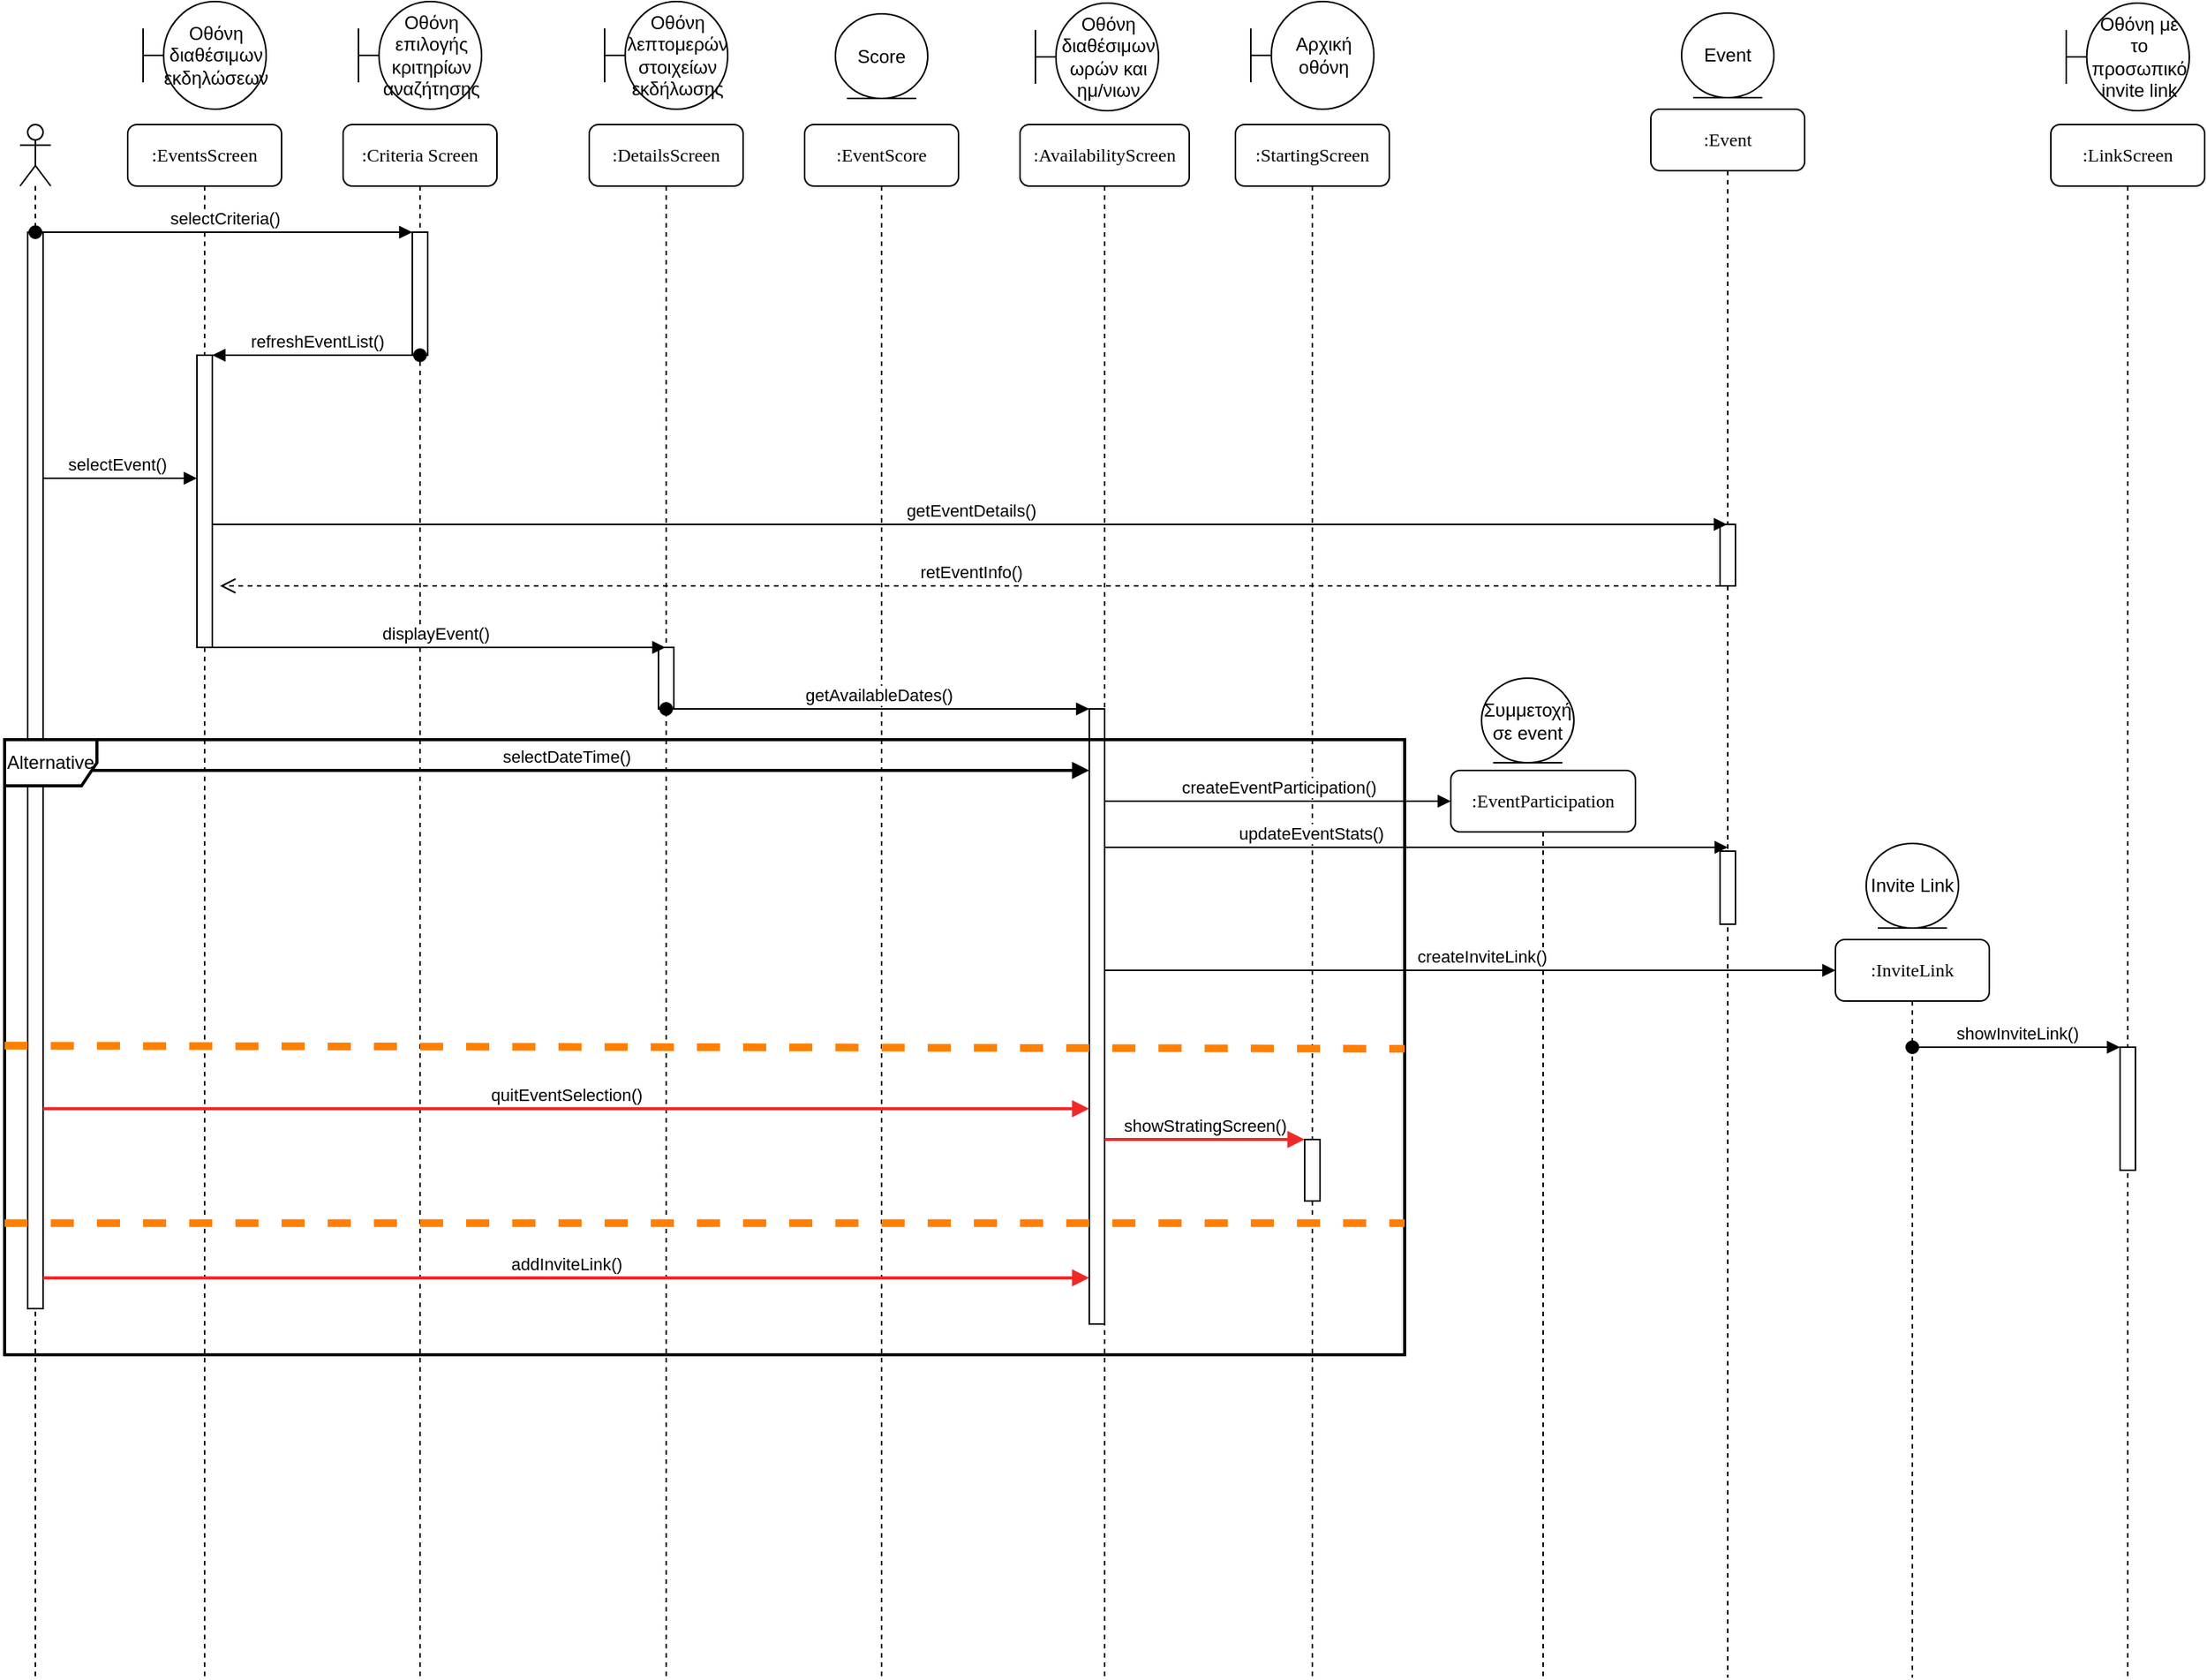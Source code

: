 <mxfile version="21.1.9" type="device">
  <diagram name="Page-1" id="13e1069c-82ec-6db2-03f1-153e76fe0fe0">
    <mxGraphModel dx="1644" dy="633" grid="1" gridSize="10" guides="1" tooltips="1" connect="1" arrows="1" fold="1" page="1" pageScale="1" pageWidth="1100" pageHeight="850" background="none" math="0" shadow="0">
      <root>
        <mxCell id="0" />
        <mxCell id="1" parent="0" />
        <mxCell id="7baba1c4bc27f4b0-2" value=":Criteria Screen" style="shape=umlLifeline;perimeter=lifelinePerimeter;whiteSpace=wrap;html=1;container=1;collapsible=0;recursiveResize=0;outlineConnect=0;rounded=1;shadow=0;comic=0;labelBackgroundColor=none;strokeWidth=1;fontFamily=Verdana;fontSize=12;align=center;" parent="1" vertex="1">
          <mxGeometry x="240" y="80" width="100" height="1010" as="geometry" />
        </mxCell>
        <mxCell id="0dD4uoadXfekZaIsLqY9-20" value="" style="html=1;points=[];perimeter=orthogonalPerimeter;outlineConnect=0;targetShapes=umlLifeline;portConstraint=eastwest;newEdgeStyle={&quot;edgeStyle&quot;:&quot;elbowEdgeStyle&quot;,&quot;elbow&quot;:&quot;vertical&quot;,&quot;curved&quot;:0,&quot;rounded&quot;:0};" parent="7baba1c4bc27f4b0-2" vertex="1">
          <mxGeometry x="45" y="70" width="10" height="80" as="geometry" />
        </mxCell>
        <mxCell id="7baba1c4bc27f4b0-3" value=":DetailsScreen" style="shape=umlLifeline;perimeter=lifelinePerimeter;whiteSpace=wrap;html=1;container=1;collapsible=0;recursiveResize=0;outlineConnect=0;rounded=1;shadow=0;comic=0;labelBackgroundColor=none;strokeWidth=1;fontFamily=Verdana;fontSize=12;align=center;" parent="1" vertex="1">
          <mxGeometry x="400" y="80" width="100" height="1010" as="geometry" />
        </mxCell>
        <mxCell id="6SwhFIK-PpO4X8iCb4ti-24" value="" style="html=1;points=[];perimeter=orthogonalPerimeter;outlineConnect=0;targetShapes=umlLifeline;portConstraint=eastwest;newEdgeStyle={&quot;edgeStyle&quot;:&quot;elbowEdgeStyle&quot;,&quot;elbow&quot;:&quot;vertical&quot;,&quot;curved&quot;:0,&quot;rounded&quot;:0};" vertex="1" parent="7baba1c4bc27f4b0-3">
          <mxGeometry x="45" y="340" width="10" height="40" as="geometry" />
        </mxCell>
        <mxCell id="7baba1c4bc27f4b0-4" value=":EventScore" style="shape=umlLifeline;perimeter=lifelinePerimeter;whiteSpace=wrap;html=1;container=1;collapsible=0;recursiveResize=0;outlineConnect=0;rounded=1;shadow=0;comic=0;labelBackgroundColor=none;strokeWidth=1;fontFamily=Verdana;fontSize=12;align=center;" parent="1" vertex="1">
          <mxGeometry x="540" y="80" width="100" height="1010" as="geometry" />
        </mxCell>
        <mxCell id="7baba1c4bc27f4b0-5" value=":AvailabilityScreen" style="shape=umlLifeline;perimeter=lifelinePerimeter;whiteSpace=wrap;html=1;container=1;collapsible=0;recursiveResize=0;outlineConnect=0;rounded=1;shadow=0;comic=0;labelBackgroundColor=none;strokeWidth=1;fontFamily=Verdana;fontSize=12;align=center;" parent="1" vertex="1">
          <mxGeometry x="680" y="80" width="110" height="1010" as="geometry" />
        </mxCell>
        <mxCell id="0dD4uoadXfekZaIsLqY9-40" value="" style="html=1;points=[];perimeter=orthogonalPerimeter;outlineConnect=0;targetShapes=umlLifeline;portConstraint=eastwest;newEdgeStyle={&quot;edgeStyle&quot;:&quot;elbowEdgeStyle&quot;,&quot;elbow&quot;:&quot;vertical&quot;,&quot;curved&quot;:0,&quot;rounded&quot;:0};" parent="7baba1c4bc27f4b0-5" vertex="1">
          <mxGeometry x="45" y="380" width="10" height="400" as="geometry" />
        </mxCell>
        <mxCell id="0dD4uoadXfekZaIsLqY9-41" value="getAvailableDates()" style="html=1;verticalAlign=bottom;startArrow=oval;endArrow=block;startSize=8;edgeStyle=elbowEdgeStyle;elbow=vertical;curved=0;rounded=0;" parent="7baba1c4bc27f4b0-5" target="0dD4uoadXfekZaIsLqY9-40" edge="1">
          <mxGeometry relative="1" as="geometry">
            <mxPoint x="-230" y="380" as="sourcePoint" />
            <mxPoint x="40" y="380" as="targetPoint" />
          </mxGeometry>
        </mxCell>
        <mxCell id="7baba1c4bc27f4b0-6" value=":StartingScreen" style="shape=umlLifeline;perimeter=lifelinePerimeter;whiteSpace=wrap;html=1;container=1;collapsible=0;recursiveResize=0;outlineConnect=0;rounded=1;shadow=0;comic=0;labelBackgroundColor=none;strokeWidth=1;fontFamily=Verdana;fontSize=12;align=center;" parent="1" vertex="1">
          <mxGeometry x="820" y="80" width="100" height="1010" as="geometry" />
        </mxCell>
        <mxCell id="0dD4uoadXfekZaIsLqY9-50" value="" style="html=1;points=[];perimeter=orthogonalPerimeter;outlineConnect=0;targetShapes=umlLifeline;portConstraint=eastwest;newEdgeStyle={&quot;edgeStyle&quot;:&quot;elbowEdgeStyle&quot;,&quot;elbow&quot;:&quot;vertical&quot;,&quot;curved&quot;:0,&quot;rounded&quot;:0};" parent="7baba1c4bc27f4b0-6" vertex="1">
          <mxGeometry x="45" y="660" width="10" height="40" as="geometry" />
        </mxCell>
        <mxCell id="7baba1c4bc27f4b0-7" value=":EventParticipation" style="shape=umlLifeline;perimeter=lifelinePerimeter;whiteSpace=wrap;html=1;container=1;collapsible=0;recursiveResize=0;outlineConnect=0;rounded=1;shadow=0;comic=0;labelBackgroundColor=none;strokeWidth=1;fontFamily=Verdana;fontSize=12;align=center;" parent="1" vertex="1">
          <mxGeometry x="960" y="500" width="120" height="590" as="geometry" />
        </mxCell>
        <mxCell id="7baba1c4bc27f4b0-8" value=":EventsScreen" style="shape=umlLifeline;perimeter=lifelinePerimeter;whiteSpace=wrap;html=1;container=1;collapsible=0;recursiveResize=0;outlineConnect=0;rounded=1;shadow=0;comic=0;labelBackgroundColor=none;strokeWidth=1;fontFamily=Verdana;fontSize=12;align=center;" parent="1" vertex="1">
          <mxGeometry x="100" y="80" width="100" height="1010" as="geometry" />
        </mxCell>
        <mxCell id="0dD4uoadXfekZaIsLqY9-34" value="" style="html=1;points=[];perimeter=orthogonalPerimeter;outlineConnect=0;targetShapes=umlLifeline;portConstraint=eastwest;newEdgeStyle={&quot;edgeStyle&quot;:&quot;elbowEdgeStyle&quot;,&quot;elbow&quot;:&quot;vertical&quot;,&quot;curved&quot;:0,&quot;rounded&quot;:0};" parent="7baba1c4bc27f4b0-8" vertex="1">
          <mxGeometry x="45" y="150" width="10" height="190" as="geometry" />
        </mxCell>
        <mxCell id="0dD4uoadXfekZaIsLqY9-35" value="selectEvent()" style="html=1;verticalAlign=bottom;startArrow=oval;endArrow=block;startSize=8;edgeStyle=elbowEdgeStyle;elbow=vertical;curved=0;rounded=0;" parent="7baba1c4bc27f4b0-8" target="0dD4uoadXfekZaIsLqY9-34" edge="1">
          <mxGeometry relative="1" as="geometry">
            <mxPoint x="-60" y="230" as="sourcePoint" />
          </mxGeometry>
        </mxCell>
        <mxCell id="6SwhFIK-PpO4X8iCb4ti-20" value="displayEvent()" style="html=1;verticalAlign=bottom;endArrow=block;edgeStyle=elbowEdgeStyle;elbow=vertical;curved=0;rounded=0;" edge="1" parent="7baba1c4bc27f4b0-8" target="7baba1c4bc27f4b0-3">
          <mxGeometry width="80" relative="1" as="geometry">
            <mxPoint x="50" y="340" as="sourcePoint" />
            <mxPoint x="130" y="340" as="targetPoint" />
          </mxGeometry>
        </mxCell>
        <mxCell id="0dD4uoadXfekZaIsLqY9-4" value="" style="shape=umlLifeline;perimeter=lifelinePerimeter;whiteSpace=wrap;html=1;container=1;dropTarget=0;collapsible=0;recursiveResize=0;outlineConnect=0;portConstraint=eastwest;newEdgeStyle={&quot;edgeStyle&quot;:&quot;elbowEdgeStyle&quot;,&quot;elbow&quot;:&quot;vertical&quot;,&quot;curved&quot;:0,&quot;rounded&quot;:0};participant=umlActor;" parent="1" vertex="1">
          <mxGeometry x="30" y="80" width="20" height="1010" as="geometry" />
        </mxCell>
        <mxCell id="0dD4uoadXfekZaIsLqY9-36" value="" style="html=1;points=[];perimeter=orthogonalPerimeter;outlineConnect=0;targetShapes=umlLifeline;portConstraint=eastwest;newEdgeStyle={&quot;edgeStyle&quot;:&quot;elbowEdgeStyle&quot;,&quot;elbow&quot;:&quot;vertical&quot;,&quot;curved&quot;:0,&quot;rounded&quot;:0};" parent="0dD4uoadXfekZaIsLqY9-4" vertex="1">
          <mxGeometry x="5" y="70" width="10" height="700" as="geometry" />
        </mxCell>
        <mxCell id="0dD4uoadXfekZaIsLqY9-5" value="&lt;div&gt;Οθόνη διαθέσιμων&lt;/div&gt;&lt;div&gt;εκδηλώσεων&lt;br&gt;&lt;/div&gt;" style="shape=umlBoundary;whiteSpace=wrap;html=1;" parent="1" vertex="1">
          <mxGeometry x="110" width="80" height="70" as="geometry" />
        </mxCell>
        <mxCell id="0dD4uoadXfekZaIsLqY9-7" value="Οθόνη επιλογής κριτηρίων αναζήτησης" style="shape=umlBoundary;whiteSpace=wrap;html=1;" parent="1" vertex="1">
          <mxGeometry x="250" width="80" height="70" as="geometry" />
        </mxCell>
        <mxCell id="0dD4uoadXfekZaIsLqY9-8" value="&lt;div&gt;Οθόνη λεπτομερών&lt;/div&gt;&lt;div&gt;στοιχείων εκδήλωσης&lt;br&gt;&lt;/div&gt;" style="shape=umlBoundary;whiteSpace=wrap;html=1;" parent="1" vertex="1">
          <mxGeometry x="410" width="80" height="70" as="geometry" />
        </mxCell>
        <mxCell id="0dD4uoadXfekZaIsLqY9-9" value="Score" style="ellipse;shape=umlEntity;whiteSpace=wrap;html=1;" parent="1" vertex="1">
          <mxGeometry x="560" y="8" width="60" height="55" as="geometry" />
        </mxCell>
        <mxCell id="0dD4uoadXfekZaIsLqY9-10" value="&lt;div&gt;Οθόνη διαθέσιμων ωρών και&lt;/div&gt;&lt;div&gt;ημ/νιων&lt;br&gt;&lt;/div&gt;" style="shape=umlBoundary;whiteSpace=wrap;html=1;" parent="1" vertex="1">
          <mxGeometry x="690" y="1" width="80" height="70" as="geometry" />
        </mxCell>
        <mxCell id="0dD4uoadXfekZaIsLqY9-11" value="Αρχική οθόνη" style="shape=umlBoundary;whiteSpace=wrap;html=1;" parent="1" vertex="1">
          <mxGeometry x="830" width="80" height="70" as="geometry" />
        </mxCell>
        <mxCell id="0dD4uoadXfekZaIsLqY9-12" value="Συμμετοχή σε event" style="ellipse;shape=umlEntity;whiteSpace=wrap;html=1;" parent="1" vertex="1">
          <mxGeometry x="980" y="440" width="60" height="55" as="geometry" />
        </mxCell>
        <mxCell id="0dD4uoadXfekZaIsLqY9-13" value="Event" style="ellipse;shape=umlEntity;whiteSpace=wrap;html=1;" parent="1" vertex="1">
          <mxGeometry x="1110" y="7.5" width="60" height="55" as="geometry" />
        </mxCell>
        <mxCell id="0dD4uoadXfekZaIsLqY9-14" value="Invite Link" style="ellipse;shape=umlEntity;whiteSpace=wrap;html=1;" parent="1" vertex="1">
          <mxGeometry x="1230" y="547.5" width="60" height="55" as="geometry" />
        </mxCell>
        <mxCell id="0dD4uoadXfekZaIsLqY9-15" value="Οθόνη με το προσωπικό invite link" style="shape=umlBoundary;whiteSpace=wrap;html=1;" parent="1" vertex="1">
          <mxGeometry x="1360" y="1" width="80" height="70" as="geometry" />
        </mxCell>
        <mxCell id="0dD4uoadXfekZaIsLqY9-17" value=":Event" style="shape=umlLifeline;perimeter=lifelinePerimeter;whiteSpace=wrap;html=1;container=1;collapsible=0;recursiveResize=0;outlineConnect=0;rounded=1;shadow=0;comic=0;labelBackgroundColor=none;strokeWidth=1;fontFamily=Verdana;fontSize=12;align=center;" parent="1" vertex="1">
          <mxGeometry x="1090" y="70" width="100" height="1020" as="geometry" />
        </mxCell>
        <mxCell id="6SwhFIK-PpO4X8iCb4ti-7" value="" style="html=1;points=[];perimeter=orthogonalPerimeter;outlineConnect=0;targetShapes=umlLifeline;portConstraint=eastwest;newEdgeStyle={&quot;edgeStyle&quot;:&quot;elbowEdgeStyle&quot;,&quot;elbow&quot;:&quot;vertical&quot;,&quot;curved&quot;:0,&quot;rounded&quot;:0};" vertex="1" parent="0dD4uoadXfekZaIsLqY9-17">
          <mxGeometry x="45" y="482.5" width="10" height="47.5" as="geometry" />
        </mxCell>
        <mxCell id="6SwhFIK-PpO4X8iCb4ti-11" value="" style="html=1;points=[];perimeter=orthogonalPerimeter;outlineConnect=0;targetShapes=umlLifeline;portConstraint=eastwest;newEdgeStyle={&quot;edgeStyle&quot;:&quot;elbowEdgeStyle&quot;,&quot;elbow&quot;:&quot;vertical&quot;,&quot;curved&quot;:0,&quot;rounded&quot;:0};" vertex="1" parent="0dD4uoadXfekZaIsLqY9-17">
          <mxGeometry x="45" y="270" width="10" height="40" as="geometry" />
        </mxCell>
        <mxCell id="6SwhFIK-PpO4X8iCb4ti-27" value="createInviteLink()" style="html=1;verticalAlign=bottom;endArrow=block;edgeStyle=elbowEdgeStyle;elbow=vertical;curved=0;rounded=0;" edge="1" parent="0dD4uoadXfekZaIsLqY9-17" source="0dD4uoadXfekZaIsLqY9-40">
          <mxGeometry x="0.031" width="80" relative="1" as="geometry">
            <mxPoint x="40" y="560.06" as="sourcePoint" />
            <mxPoint x="120" y="560.06" as="targetPoint" />
            <mxPoint as="offset" />
          </mxGeometry>
        </mxCell>
        <mxCell id="0dD4uoadXfekZaIsLqY9-18" value=":InviteLink" style="shape=umlLifeline;perimeter=lifelinePerimeter;whiteSpace=wrap;html=1;container=1;collapsible=0;recursiveResize=0;outlineConnect=0;rounded=1;shadow=0;comic=0;labelBackgroundColor=none;strokeWidth=1;fontFamily=Verdana;fontSize=12;align=center;" parent="1" vertex="1">
          <mxGeometry x="1210" y="610" width="100" height="480" as="geometry" />
        </mxCell>
        <mxCell id="0dD4uoadXfekZaIsLqY9-19" value=":LinkScreen" style="shape=umlLifeline;perimeter=lifelinePerimeter;whiteSpace=wrap;html=1;container=1;collapsible=0;recursiveResize=0;outlineConnect=0;rounded=1;shadow=0;comic=0;labelBackgroundColor=none;strokeWidth=1;fontFamily=Verdana;fontSize=12;align=center;" parent="1" vertex="1">
          <mxGeometry x="1350" y="80" width="100" height="1010" as="geometry" />
        </mxCell>
        <mxCell id="6SwhFIK-PpO4X8iCb4ti-29" value="" style="html=1;points=[];perimeter=orthogonalPerimeter;outlineConnect=0;targetShapes=umlLifeline;portConstraint=eastwest;newEdgeStyle={&quot;edgeStyle&quot;:&quot;elbowEdgeStyle&quot;,&quot;elbow&quot;:&quot;vertical&quot;,&quot;curved&quot;:0,&quot;rounded&quot;:0};" vertex="1" parent="0dD4uoadXfekZaIsLqY9-19">
          <mxGeometry x="45" y="600" width="10" height="80" as="geometry" />
        </mxCell>
        <mxCell id="0dD4uoadXfekZaIsLqY9-21" value="selectCriteria()" style="html=1;verticalAlign=bottom;startArrow=oval;endArrow=block;startSize=8;edgeStyle=elbowEdgeStyle;elbow=vertical;curved=0;rounded=0;" parent="1" source="0dD4uoadXfekZaIsLqY9-4" target="0dD4uoadXfekZaIsLqY9-20" edge="1">
          <mxGeometry relative="1" as="geometry">
            <mxPoint x="85" y="160" as="sourcePoint" />
            <Array as="points">
              <mxPoint x="220" y="150" />
              <mxPoint x="70" y="140" />
            </Array>
          </mxGeometry>
        </mxCell>
        <mxCell id="0dD4uoadXfekZaIsLqY9-33" value="refreshEventList()" style="html=1;verticalAlign=bottom;startArrow=oval;endArrow=block;startSize=8;edgeStyle=elbowEdgeStyle;elbow=vertical;curved=0;rounded=0;" parent="1" edge="1">
          <mxGeometry relative="1" as="geometry">
            <mxPoint x="290" y="230" as="sourcePoint" />
            <mxPoint x="155" y="230" as="targetPoint" />
          </mxGeometry>
        </mxCell>
        <mxCell id="0dD4uoadXfekZaIsLqY9-45" value="selectDateTime()" style="html=1;verticalAlign=bottom;endArrow=block;edgeStyle=elbowEdgeStyle;elbow=vertical;curved=0;rounded=0;strokeWidth=2;" parent="1" source="0dD4uoadXfekZaIsLqY9-36" target="0dD4uoadXfekZaIsLqY9-40" edge="1">
          <mxGeometry width="80" relative="1" as="geometry">
            <mxPoint x="640" y="540" as="sourcePoint" />
            <mxPoint x="720" y="540" as="targetPoint" />
            <Array as="points">
              <mxPoint x="610" y="500" />
              <mxPoint x="530" y="510" />
            </Array>
          </mxGeometry>
        </mxCell>
        <mxCell id="0dD4uoadXfekZaIsLqY9-47" value="quitEventSelection()" style="html=1;verticalAlign=bottom;endArrow=block;edgeStyle=elbowEdgeStyle;elbow=vertical;curved=0;rounded=0;strokeColor=#ef2929;strokeWidth=2;" parent="1" source="0dD4uoadXfekZaIsLqY9-36" target="0dD4uoadXfekZaIsLqY9-40" edge="1">
          <mxGeometry width="80" relative="1" as="geometry">
            <mxPoint x="55" y="540" as="sourcePoint" />
            <mxPoint x="725" y="540" as="targetPoint" />
            <Array as="points">
              <mxPoint x="670" y="720" />
              <mxPoint x="580" y="620" />
              <mxPoint x="490" y="590" />
              <mxPoint x="650" y="560" />
            </Array>
          </mxGeometry>
        </mxCell>
        <mxCell id="0dD4uoadXfekZaIsLqY9-55" value="Alternative" style="shape=umlFrame;whiteSpace=wrap;html=1;pointerEvents=0;strokeWidth=2;" parent="1" vertex="1">
          <mxGeometry x="20" y="480" width="910" height="400" as="geometry" />
        </mxCell>
        <mxCell id="0dD4uoadXfekZaIsLqY9-58" value="addInviteLink()" style="html=1;verticalAlign=bottom;endArrow=block;edgeStyle=elbowEdgeStyle;elbow=vertical;curved=0;rounded=0;strokeWidth=2;strokeColor=#ef2929;" parent="1" source="0dD4uoadXfekZaIsLqY9-36" target="0dD4uoadXfekZaIsLqY9-40" edge="1">
          <mxGeometry width="80" relative="1" as="geometry">
            <mxPoint x="60" y="660" as="sourcePoint" />
            <mxPoint x="720" y="660" as="targetPoint" />
            <Array as="points">
              <mxPoint x="670" y="830" />
              <mxPoint x="450" y="810" />
              <mxPoint x="580" y="760" />
              <mxPoint x="510" y="730" />
              <mxPoint x="460" y="700" />
              <mxPoint x="510" y="660" />
            </Array>
          </mxGeometry>
        </mxCell>
        <mxCell id="0dD4uoadXfekZaIsLqY9-54" value="showStratingScreen()" style="html=1;verticalAlign=bottom;endArrow=block;edgeStyle=elbowEdgeStyle;elbow=vertical;curved=0;rounded=0;strokeWidth=2;strokeColor=#ef2929;" parent="1" source="0dD4uoadXfekZaIsLqY9-40" edge="1" target="0dD4uoadXfekZaIsLqY9-50">
          <mxGeometry width="80" relative="1" as="geometry">
            <mxPoint x="740" y="580" as="sourcePoint" />
            <mxPoint x="865" y="580" as="targetPoint" />
            <Array as="points">
              <mxPoint x="790" y="740" />
              <mxPoint x="760" y="660" />
              <mxPoint x="760" y="650" />
              <mxPoint x="840" y="620" />
            </Array>
          </mxGeometry>
        </mxCell>
        <mxCell id="6SwhFIK-PpO4X8iCb4ti-3" value="createEventParticipation()" style="html=1;verticalAlign=bottom;endArrow=block;edgeStyle=elbowEdgeStyle;elbow=vertical;curved=0;rounded=0;" edge="1" parent="1" source="0dD4uoadXfekZaIsLqY9-40">
          <mxGeometry width="80" relative="1" as="geometry">
            <mxPoint x="870" y="520" as="sourcePoint" />
            <mxPoint x="960" y="520" as="targetPoint" />
          </mxGeometry>
        </mxCell>
        <mxCell id="6SwhFIK-PpO4X8iCb4ti-8" value="updateEventStats()" style="html=1;verticalAlign=bottom;endArrow=block;edgeStyle=elbowEdgeStyle;elbow=vertical;curved=0;rounded=0;" edge="1" parent="1" source="0dD4uoadXfekZaIsLqY9-40">
          <mxGeometry x="-0.334" width="80" relative="1" as="geometry">
            <mxPoint x="1060" y="550" as="sourcePoint" />
            <mxPoint x="1140" y="550" as="targetPoint" />
            <mxPoint x="-1" as="offset" />
          </mxGeometry>
        </mxCell>
        <mxCell id="6SwhFIK-PpO4X8iCb4ti-12" value="retEventInfo()" style="html=1;verticalAlign=bottom;endArrow=open;dashed=1;endSize=8;edgeStyle=elbowEdgeStyle;elbow=vertical;curved=0;rounded=0;" edge="1" parent="1" source="6SwhFIK-PpO4X8iCb4ti-11">
          <mxGeometry x="-0.0" relative="1" as="geometry">
            <mxPoint x="1130" y="430" as="sourcePoint" />
            <mxPoint x="160" y="380" as="targetPoint" />
            <Array as="points">
              <mxPoint x="540" y="380" />
              <mxPoint x="790" y="430" />
            </Array>
            <mxPoint as="offset" />
          </mxGeometry>
        </mxCell>
        <mxCell id="6SwhFIK-PpO4X8iCb4ti-18" value="getEventDetails()" style="html=1;verticalAlign=bottom;endArrow=block;edgeStyle=elbowEdgeStyle;elbow=vertical;curved=0;rounded=0;" edge="1" parent="1" source="0dD4uoadXfekZaIsLqY9-34" target="0dD4uoadXfekZaIsLqY9-17">
          <mxGeometry width="80" relative="1" as="geometry">
            <mxPoint x="160" y="340" as="sourcePoint" />
            <mxPoint x="235" y="330" as="targetPoint" />
            <Array as="points">
              <mxPoint x="450" y="340" />
            </Array>
          </mxGeometry>
        </mxCell>
        <mxCell id="6SwhFIK-PpO4X8iCb4ti-25" value="" style="endArrow=none;dashed=1;html=1;rounded=0;strokeColor=#ff8000;strokeWidth=5;" edge="1" parent="1">
          <mxGeometry width="50" height="50" relative="1" as="geometry">
            <mxPoint x="20" y="794.41" as="sourcePoint" />
            <mxPoint x="930" y="794.41" as="targetPoint" />
          </mxGeometry>
        </mxCell>
        <mxCell id="6SwhFIK-PpO4X8iCb4ti-26" value="" style="endArrow=none;dashed=1;html=1;rounded=0;strokeColor=#ff8000;strokeWidth=5;" edge="1" parent="1">
          <mxGeometry width="50" height="50" relative="1" as="geometry">
            <mxPoint x="20" y="679" as="sourcePoint" />
            <mxPoint x="930" y="681" as="targetPoint" />
          </mxGeometry>
        </mxCell>
        <mxCell id="6SwhFIK-PpO4X8iCb4ti-30" value="showInviteLink()" style="html=1;verticalAlign=bottom;startArrow=oval;endArrow=block;startSize=8;edgeStyle=elbowEdgeStyle;elbow=vertical;curved=0;rounded=0;" edge="1" target="6SwhFIK-PpO4X8iCb4ti-29" parent="1">
          <mxGeometry relative="1" as="geometry">
            <mxPoint x="1260" y="680" as="sourcePoint" />
          </mxGeometry>
        </mxCell>
      </root>
    </mxGraphModel>
  </diagram>
</mxfile>
